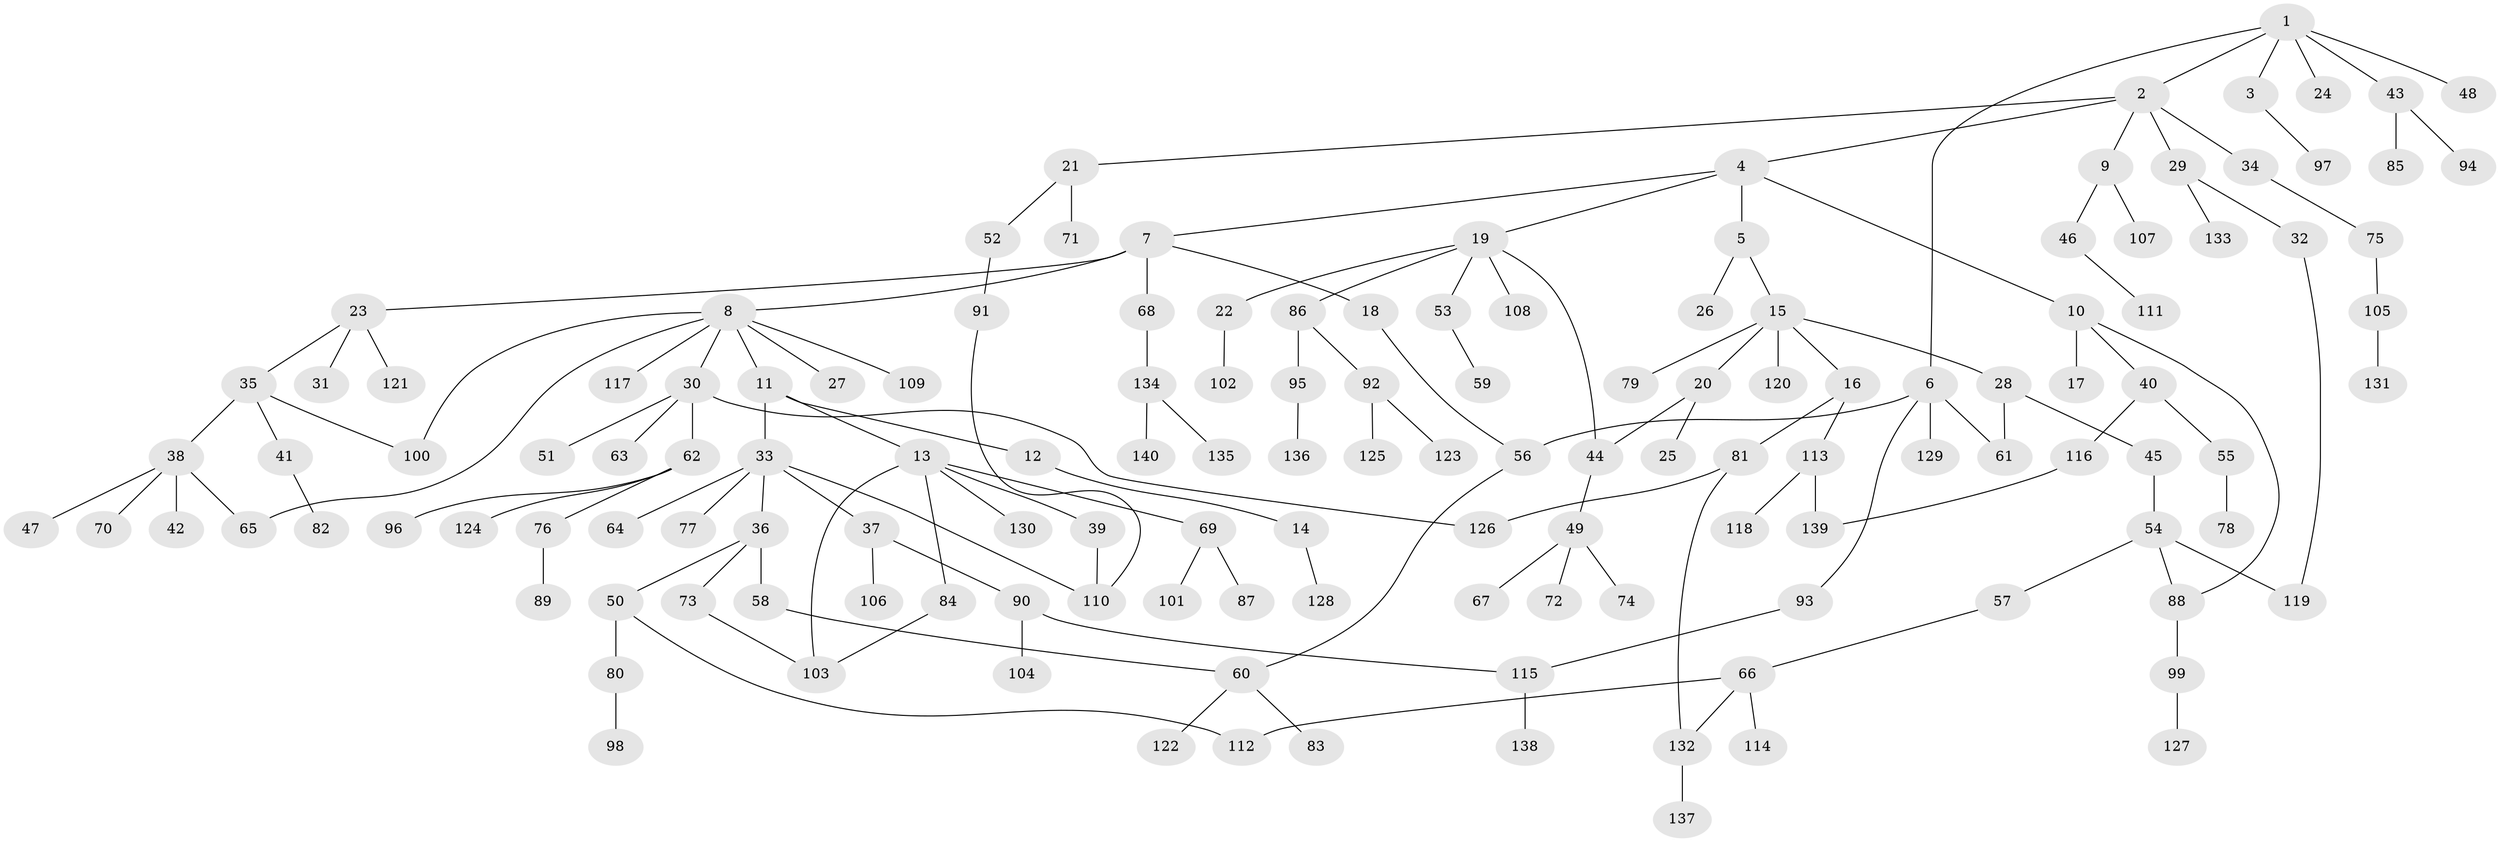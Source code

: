 // Generated by graph-tools (version 1.1) at 2025/49/03/09/25 03:49:21]
// undirected, 140 vertices, 156 edges
graph export_dot {
graph [start="1"]
  node [color=gray90,style=filled];
  1;
  2;
  3;
  4;
  5;
  6;
  7;
  8;
  9;
  10;
  11;
  12;
  13;
  14;
  15;
  16;
  17;
  18;
  19;
  20;
  21;
  22;
  23;
  24;
  25;
  26;
  27;
  28;
  29;
  30;
  31;
  32;
  33;
  34;
  35;
  36;
  37;
  38;
  39;
  40;
  41;
  42;
  43;
  44;
  45;
  46;
  47;
  48;
  49;
  50;
  51;
  52;
  53;
  54;
  55;
  56;
  57;
  58;
  59;
  60;
  61;
  62;
  63;
  64;
  65;
  66;
  67;
  68;
  69;
  70;
  71;
  72;
  73;
  74;
  75;
  76;
  77;
  78;
  79;
  80;
  81;
  82;
  83;
  84;
  85;
  86;
  87;
  88;
  89;
  90;
  91;
  92;
  93;
  94;
  95;
  96;
  97;
  98;
  99;
  100;
  101;
  102;
  103;
  104;
  105;
  106;
  107;
  108;
  109;
  110;
  111;
  112;
  113;
  114;
  115;
  116;
  117;
  118;
  119;
  120;
  121;
  122;
  123;
  124;
  125;
  126;
  127;
  128;
  129;
  130;
  131;
  132;
  133;
  134;
  135;
  136;
  137;
  138;
  139;
  140;
  1 -- 2;
  1 -- 3;
  1 -- 6;
  1 -- 24;
  1 -- 43;
  1 -- 48;
  2 -- 4;
  2 -- 9;
  2 -- 21;
  2 -- 29;
  2 -- 34;
  3 -- 97;
  4 -- 5;
  4 -- 7;
  4 -- 10;
  4 -- 19;
  5 -- 15;
  5 -- 26;
  6 -- 56;
  6 -- 61;
  6 -- 93;
  6 -- 129;
  7 -- 8;
  7 -- 18;
  7 -- 23;
  7 -- 68;
  8 -- 11;
  8 -- 27;
  8 -- 30;
  8 -- 109;
  8 -- 117;
  8 -- 100;
  8 -- 65;
  9 -- 46;
  9 -- 107;
  10 -- 17;
  10 -- 40;
  10 -- 88;
  11 -- 12;
  11 -- 13;
  11 -- 33;
  12 -- 14;
  13 -- 39;
  13 -- 69;
  13 -- 84;
  13 -- 103;
  13 -- 130;
  14 -- 128;
  15 -- 16;
  15 -- 20;
  15 -- 28;
  15 -- 79;
  15 -- 120;
  16 -- 81;
  16 -- 113;
  18 -- 56;
  19 -- 22;
  19 -- 53;
  19 -- 86;
  19 -- 108;
  19 -- 44;
  20 -- 25;
  20 -- 44;
  21 -- 52;
  21 -- 71;
  22 -- 102;
  23 -- 31;
  23 -- 35;
  23 -- 121;
  28 -- 45;
  28 -- 61;
  29 -- 32;
  29 -- 133;
  30 -- 51;
  30 -- 62;
  30 -- 63;
  30 -- 126;
  32 -- 119;
  33 -- 36;
  33 -- 37;
  33 -- 64;
  33 -- 77;
  33 -- 110;
  34 -- 75;
  35 -- 38;
  35 -- 41;
  35 -- 100;
  36 -- 50;
  36 -- 58;
  36 -- 73;
  37 -- 90;
  37 -- 106;
  38 -- 42;
  38 -- 47;
  38 -- 65;
  38 -- 70;
  39 -- 110;
  40 -- 55;
  40 -- 116;
  41 -- 82;
  43 -- 85;
  43 -- 94;
  44 -- 49;
  45 -- 54;
  46 -- 111;
  49 -- 67;
  49 -- 72;
  49 -- 74;
  50 -- 80;
  50 -- 112;
  52 -- 91;
  53 -- 59;
  54 -- 57;
  54 -- 88;
  54 -- 119;
  55 -- 78;
  56 -- 60;
  57 -- 66;
  58 -- 60;
  60 -- 83;
  60 -- 122;
  62 -- 76;
  62 -- 96;
  62 -- 124;
  66 -- 112;
  66 -- 114;
  66 -- 132;
  68 -- 134;
  69 -- 87;
  69 -- 101;
  73 -- 103;
  75 -- 105;
  76 -- 89;
  80 -- 98;
  81 -- 126;
  81 -- 132;
  84 -- 103;
  86 -- 92;
  86 -- 95;
  88 -- 99;
  90 -- 104;
  90 -- 115;
  91 -- 110;
  92 -- 123;
  92 -- 125;
  93 -- 115;
  95 -- 136;
  99 -- 127;
  105 -- 131;
  113 -- 118;
  113 -- 139;
  115 -- 138;
  116 -- 139;
  132 -- 137;
  134 -- 135;
  134 -- 140;
}
